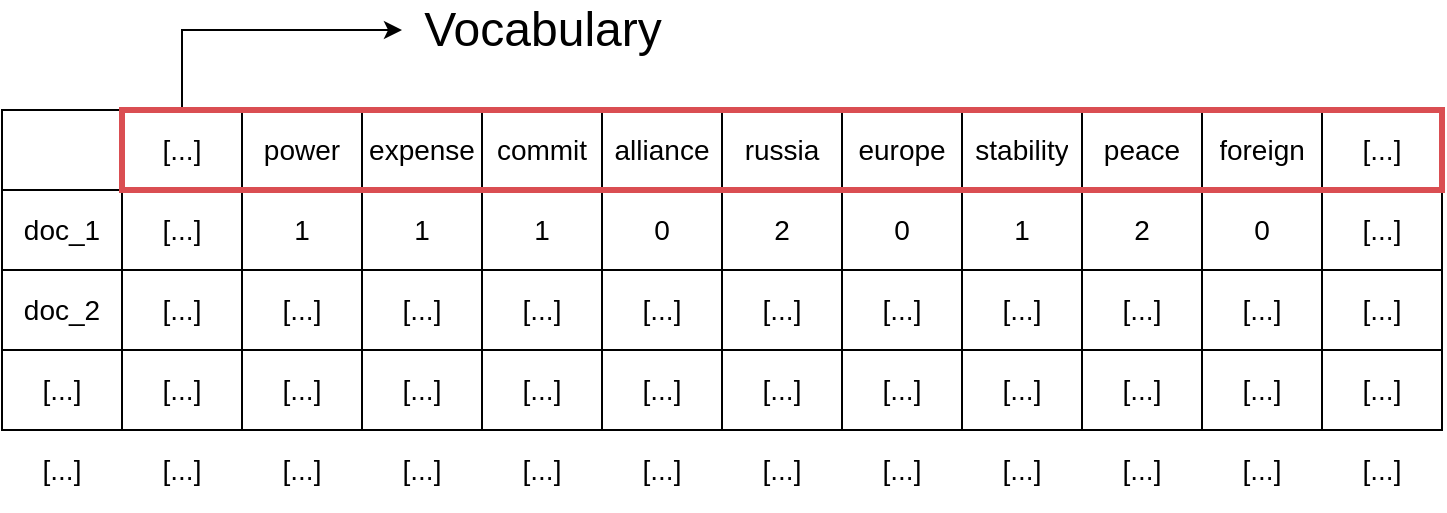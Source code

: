 <mxfile version="14.4.6" type="device"><diagram id="F8Q0CG3iHFFiMv-74wt0" name="Page-1"><mxGraphModel dx="1422" dy="775" grid="1" gridSize="10" guides="1" tooltips="1" connect="1" arrows="1" fold="1" page="1" pageScale="1" pageWidth="850" pageHeight="1100" math="0" shadow="0"><root><mxCell id="0"/><mxCell id="1" parent="0"/><mxCell id="bn5mEoplbpVUjZW0z3Sv-206" value="" style="edgeStyle=orthogonalEdgeStyle;rounded=0;orthogonalLoop=1;jettySize=auto;html=1;startSize=0;fontFamily=Helvetica;fontSize=14;" edge="1" parent="1" source="bn5mEoplbpVUjZW0z3Sv-100"><mxGeometry relative="1" as="geometry"><mxPoint x="240" y="480" as="targetPoint"/><Array as="points"><mxPoint x="130" y="480"/></Array></mxGeometry></mxCell><mxCell id="bn5mEoplbpVUjZW0z3Sv-100" value="" style="shape=table;html=1;whiteSpace=wrap;startSize=0;container=1;collapsible=0;childLayout=tableLayout;rounded=0;sketch=0;strokeWidth=1;fillColor=none;gradientColor=none;fontFamily=Helvetica;fontSize=14;" vertex="1" parent="1"><mxGeometry x="40" y="520" width="180" height="120" as="geometry"/></mxCell><mxCell id="bn5mEoplbpVUjZW0z3Sv-101" value="" style="shape=partialRectangle;html=1;whiteSpace=wrap;collapsible=0;dropTarget=0;pointerEvents=0;fillColor=none;top=0;left=0;bottom=0;right=0;points=[[0,0.5],[1,0.5]];portConstraint=eastwest;fontFamily=Helvetica;fontSize=14;" vertex="1" parent="bn5mEoplbpVUjZW0z3Sv-100"><mxGeometry width="180" height="40" as="geometry"/></mxCell><mxCell id="bn5mEoplbpVUjZW0z3Sv-102" value="" style="shape=partialRectangle;html=1;whiteSpace=wrap;connectable=0;fillColor=none;top=0;left=0;bottom=0;right=0;overflow=hidden;fontFamily=Helvetica;fontSize=14;" vertex="1" parent="bn5mEoplbpVUjZW0z3Sv-101"><mxGeometry width="60" height="40" as="geometry"/></mxCell><mxCell id="bn5mEoplbpVUjZW0z3Sv-103" value="[...]" style="shape=partialRectangle;html=1;whiteSpace=wrap;connectable=0;fillColor=none;top=1;left=1;bottom=1;right=0;overflow=hidden;strokeWidth=3;strokeColor=#DA4E52;fontFamily=Helvetica;fontSize=14;" vertex="1" parent="bn5mEoplbpVUjZW0z3Sv-101"><mxGeometry x="60" width="60" height="40" as="geometry"/></mxCell><mxCell id="bn5mEoplbpVUjZW0z3Sv-104" value="power" style="shape=partialRectangle;html=1;whiteSpace=wrap;connectable=0;fillColor=none;top=1;left=0;bottom=1;right=0;overflow=hidden;strokeWidth=3;strokeColor=#DA4E52;fontFamily=Helvetica;fontSize=14;" vertex="1" parent="bn5mEoplbpVUjZW0z3Sv-101"><mxGeometry x="120" width="60" height="40" as="geometry"/></mxCell><mxCell id="bn5mEoplbpVUjZW0z3Sv-105" value="" style="shape=partialRectangle;html=1;whiteSpace=wrap;collapsible=0;dropTarget=0;pointerEvents=0;fillColor=none;top=0;left=0;bottom=0;right=0;points=[[0,0.5],[1,0.5]];portConstraint=eastwest;fontFamily=Helvetica;fontSize=14;" vertex="1" parent="bn5mEoplbpVUjZW0z3Sv-100"><mxGeometry y="40" width="180" height="40" as="geometry"/></mxCell><mxCell id="bn5mEoplbpVUjZW0z3Sv-106" value="doc_1" style="shape=partialRectangle;html=1;whiteSpace=wrap;connectable=0;fillColor=none;top=0;left=0;bottom=0;right=0;overflow=hidden;fontFamily=Helvetica;fontSize=14;" vertex="1" parent="bn5mEoplbpVUjZW0z3Sv-105"><mxGeometry width="60" height="40" as="geometry"/></mxCell><mxCell id="bn5mEoplbpVUjZW0z3Sv-107" value="[...]" style="shape=partialRectangle;html=1;whiteSpace=wrap;connectable=0;fillColor=none;top=0;left=0;bottom=0;right=0;overflow=hidden;fontFamily=Helvetica;fontSize=14;" vertex="1" parent="bn5mEoplbpVUjZW0z3Sv-105"><mxGeometry x="60" width="60" height="40" as="geometry"/></mxCell><mxCell id="bn5mEoplbpVUjZW0z3Sv-108" value="1" style="shape=partialRectangle;html=1;whiteSpace=wrap;connectable=0;fillColor=none;top=0;left=0;bottom=0;right=0;overflow=hidden;fontFamily=Helvetica;fontSize=14;" vertex="1" parent="bn5mEoplbpVUjZW0z3Sv-105"><mxGeometry x="120" width="60" height="40" as="geometry"/></mxCell><mxCell id="bn5mEoplbpVUjZW0z3Sv-109" value="" style="shape=partialRectangle;html=1;whiteSpace=wrap;collapsible=0;dropTarget=0;pointerEvents=0;fillColor=none;top=0;left=0;bottom=0;right=0;points=[[0,0.5],[1,0.5]];portConstraint=eastwest;fontFamily=Helvetica;fontSize=14;" vertex="1" parent="bn5mEoplbpVUjZW0z3Sv-100"><mxGeometry y="80" width="180" height="40" as="geometry"/></mxCell><mxCell id="bn5mEoplbpVUjZW0z3Sv-110" value="doc_2" style="shape=partialRectangle;html=1;whiteSpace=wrap;connectable=0;fillColor=none;top=0;left=0;bottom=0;right=0;overflow=hidden;fontFamily=Helvetica;fontSize=14;" vertex="1" parent="bn5mEoplbpVUjZW0z3Sv-109"><mxGeometry width="60" height="40" as="geometry"/></mxCell><mxCell id="bn5mEoplbpVUjZW0z3Sv-111" value="[...]" style="shape=partialRectangle;html=1;whiteSpace=wrap;connectable=0;fillColor=none;top=0;left=0;bottom=0;right=0;overflow=hidden;fontFamily=Helvetica;fontSize=14;" vertex="1" parent="bn5mEoplbpVUjZW0z3Sv-109"><mxGeometry x="60" width="60" height="40" as="geometry"/></mxCell><mxCell id="bn5mEoplbpVUjZW0z3Sv-112" value="[...]" style="shape=partialRectangle;html=1;whiteSpace=wrap;connectable=0;fillColor=none;top=0;left=0;bottom=0;right=0;overflow=hidden;fontFamily=Helvetica;fontSize=14;" vertex="1" parent="bn5mEoplbpVUjZW0z3Sv-109"><mxGeometry x="120" width="60" height="40" as="geometry"/></mxCell><mxCell id="bn5mEoplbpVUjZW0z3Sv-113" value="" style="shape=table;html=1;whiteSpace=wrap;startSize=0;container=1;collapsible=0;childLayout=tableLayout;rounded=0;sketch=0;strokeWidth=1;fillColor=none;gradientColor=none;fontFamily=Helvetica;fontSize=14;" vertex="1" parent="1"><mxGeometry x="220" y="520" width="180" height="120" as="geometry"/></mxCell><mxCell id="bn5mEoplbpVUjZW0z3Sv-114" value="" style="shape=partialRectangle;html=1;whiteSpace=wrap;collapsible=0;dropTarget=0;pointerEvents=0;fillColor=none;top=0;left=0;bottom=0;right=0;points=[[0,0.5],[1,0.5]];portConstraint=eastwest;fontFamily=Helvetica;fontSize=14;" vertex="1" parent="bn5mEoplbpVUjZW0z3Sv-113"><mxGeometry width="180" height="40" as="geometry"/></mxCell><mxCell id="bn5mEoplbpVUjZW0z3Sv-115" value="expense" style="shape=partialRectangle;html=1;whiteSpace=wrap;connectable=0;fillColor=none;top=1;left=0;bottom=1;right=0;overflow=hidden;strokeWidth=3;strokeColor=#DA4E52;fontFamily=Helvetica;fontSize=14;" vertex="1" parent="bn5mEoplbpVUjZW0z3Sv-114"><mxGeometry width="60" height="40" as="geometry"/></mxCell><mxCell id="bn5mEoplbpVUjZW0z3Sv-116" value="commit" style="shape=partialRectangle;html=1;whiteSpace=wrap;connectable=0;fillColor=none;top=1;left=0;bottom=1;right=0;overflow=hidden;strokeWidth=3;strokeColor=#DA4E52;fontFamily=Helvetica;fontSize=14;" vertex="1" parent="bn5mEoplbpVUjZW0z3Sv-114"><mxGeometry x="60" width="60" height="40" as="geometry"/></mxCell><mxCell id="bn5mEoplbpVUjZW0z3Sv-117" value="alliance" style="shape=partialRectangle;html=1;whiteSpace=wrap;connectable=0;fillColor=none;top=1;left=0;bottom=1;right=0;overflow=hidden;strokeWidth=3;strokeColor=#DA4E52;fontFamily=Helvetica;fontSize=14;" vertex="1" parent="bn5mEoplbpVUjZW0z3Sv-114"><mxGeometry x="120" width="60" height="40" as="geometry"/></mxCell><mxCell id="bn5mEoplbpVUjZW0z3Sv-118" value="" style="shape=partialRectangle;html=1;whiteSpace=wrap;collapsible=0;dropTarget=0;pointerEvents=0;fillColor=none;top=0;left=0;bottom=0;right=0;points=[[0,0.5],[1,0.5]];portConstraint=eastwest;fontFamily=Helvetica;fontSize=14;" vertex="1" parent="bn5mEoplbpVUjZW0z3Sv-113"><mxGeometry y="40" width="180" height="40" as="geometry"/></mxCell><mxCell id="bn5mEoplbpVUjZW0z3Sv-119" value="1" style="shape=partialRectangle;html=1;whiteSpace=wrap;connectable=0;fillColor=none;top=0;left=0;bottom=0;right=0;overflow=hidden;fontFamily=Helvetica;fontSize=14;" vertex="1" parent="bn5mEoplbpVUjZW0z3Sv-118"><mxGeometry width="60" height="40" as="geometry"/></mxCell><mxCell id="bn5mEoplbpVUjZW0z3Sv-120" value="1" style="shape=partialRectangle;html=1;whiteSpace=wrap;connectable=0;fillColor=none;top=0;left=0;bottom=0;right=0;overflow=hidden;fontFamily=Helvetica;fontSize=14;" vertex="1" parent="bn5mEoplbpVUjZW0z3Sv-118"><mxGeometry x="60" width="60" height="40" as="geometry"/></mxCell><mxCell id="bn5mEoplbpVUjZW0z3Sv-121" value="0" style="shape=partialRectangle;html=1;whiteSpace=wrap;connectable=0;fillColor=none;top=0;left=0;bottom=0;right=0;overflow=hidden;fontFamily=Helvetica;fontSize=14;" vertex="1" parent="bn5mEoplbpVUjZW0z3Sv-118"><mxGeometry x="120" width="60" height="40" as="geometry"/></mxCell><mxCell id="bn5mEoplbpVUjZW0z3Sv-122" value="" style="shape=partialRectangle;html=1;whiteSpace=wrap;collapsible=0;dropTarget=0;pointerEvents=0;fillColor=none;top=0;left=0;bottom=0;right=0;points=[[0,0.5],[1,0.5]];portConstraint=eastwest;fontFamily=Helvetica;fontSize=14;" vertex="1" parent="bn5mEoplbpVUjZW0z3Sv-113"><mxGeometry y="80" width="180" height="40" as="geometry"/></mxCell><mxCell id="bn5mEoplbpVUjZW0z3Sv-123" value="[...]" style="shape=partialRectangle;html=1;whiteSpace=wrap;connectable=0;fillColor=none;top=0;left=0;bottom=0;right=0;overflow=hidden;fontFamily=Helvetica;fontSize=14;" vertex="1" parent="bn5mEoplbpVUjZW0z3Sv-122"><mxGeometry width="60" height="40" as="geometry"/></mxCell><mxCell id="bn5mEoplbpVUjZW0z3Sv-124" value="[...]" style="shape=partialRectangle;html=1;whiteSpace=wrap;connectable=0;fillColor=none;top=0;left=0;bottom=0;right=0;overflow=hidden;fontFamily=Helvetica;fontSize=14;" vertex="1" parent="bn5mEoplbpVUjZW0z3Sv-122"><mxGeometry x="60" width="60" height="40" as="geometry"/></mxCell><mxCell id="bn5mEoplbpVUjZW0z3Sv-125" value="[...]" style="shape=partialRectangle;html=1;whiteSpace=wrap;connectable=0;fillColor=none;top=0;left=0;bottom=0;right=0;overflow=hidden;fontFamily=Helvetica;fontSize=14;" vertex="1" parent="bn5mEoplbpVUjZW0z3Sv-122"><mxGeometry x="120" width="60" height="40" as="geometry"/></mxCell><mxCell id="bn5mEoplbpVUjZW0z3Sv-126" value="" style="shape=table;html=1;whiteSpace=wrap;startSize=0;container=1;collapsible=0;childLayout=tableLayout;rounded=0;sketch=0;strokeWidth=1;fillColor=none;gradientColor=none;fontFamily=Helvetica;fontSize=14;" vertex="1" parent="1"><mxGeometry x="400" y="520" width="180" height="120" as="geometry"/></mxCell><mxCell id="bn5mEoplbpVUjZW0z3Sv-127" value="" style="shape=partialRectangle;html=1;whiteSpace=wrap;collapsible=0;dropTarget=0;pointerEvents=0;fillColor=none;top=0;left=0;bottom=0;right=0;points=[[0,0.5],[1,0.5]];portConstraint=eastwest;fontFamily=Helvetica;fontSize=14;" vertex="1" parent="bn5mEoplbpVUjZW0z3Sv-126"><mxGeometry width="180" height="40" as="geometry"/></mxCell><mxCell id="bn5mEoplbpVUjZW0z3Sv-128" value="russia" style="shape=partialRectangle;html=1;whiteSpace=wrap;connectable=0;fillColor=none;top=1;left=0;bottom=1;right=0;overflow=hidden;strokeWidth=3;strokeColor=#DA4E52;fontFamily=Helvetica;fontSize=14;" vertex="1" parent="bn5mEoplbpVUjZW0z3Sv-127"><mxGeometry width="60" height="40" as="geometry"/></mxCell><mxCell id="bn5mEoplbpVUjZW0z3Sv-129" value="europe" style="shape=partialRectangle;html=1;whiteSpace=wrap;connectable=0;fillColor=none;top=1;left=0;bottom=1;right=0;overflow=hidden;strokeWidth=3;strokeColor=#DA4E52;fontFamily=Helvetica;fontSize=14;" vertex="1" parent="bn5mEoplbpVUjZW0z3Sv-127"><mxGeometry x="60" width="60" height="40" as="geometry"/></mxCell><mxCell id="bn5mEoplbpVUjZW0z3Sv-130" value="stability" style="shape=partialRectangle;html=1;whiteSpace=wrap;connectable=0;fillColor=none;top=1;left=0;bottom=1;right=0;overflow=hidden;strokeWidth=3;strokeColor=#DA4E52;fontFamily=Helvetica;fontSize=14;" vertex="1" parent="bn5mEoplbpVUjZW0z3Sv-127"><mxGeometry x="120" width="60" height="40" as="geometry"/></mxCell><mxCell id="bn5mEoplbpVUjZW0z3Sv-131" value="" style="shape=partialRectangle;html=1;whiteSpace=wrap;collapsible=0;dropTarget=0;pointerEvents=0;fillColor=none;top=0;left=0;bottom=0;right=0;points=[[0,0.5],[1,0.5]];portConstraint=eastwest;fontFamily=Helvetica;fontSize=14;" vertex="1" parent="bn5mEoplbpVUjZW0z3Sv-126"><mxGeometry y="40" width="180" height="40" as="geometry"/></mxCell><mxCell id="bn5mEoplbpVUjZW0z3Sv-132" value="2" style="shape=partialRectangle;html=1;whiteSpace=wrap;connectable=0;fillColor=none;top=0;left=0;bottom=0;right=0;overflow=hidden;fontFamily=Helvetica;fontSize=14;" vertex="1" parent="bn5mEoplbpVUjZW0z3Sv-131"><mxGeometry width="60" height="40" as="geometry"/></mxCell><mxCell id="bn5mEoplbpVUjZW0z3Sv-133" value="0" style="shape=partialRectangle;html=1;whiteSpace=wrap;connectable=0;fillColor=none;top=0;left=0;bottom=0;right=0;overflow=hidden;fontFamily=Helvetica;fontSize=14;" vertex="1" parent="bn5mEoplbpVUjZW0z3Sv-131"><mxGeometry x="60" width="60" height="40" as="geometry"/></mxCell><mxCell id="bn5mEoplbpVUjZW0z3Sv-134" value="1" style="shape=partialRectangle;html=1;whiteSpace=wrap;connectable=0;fillColor=none;top=0;left=0;bottom=0;right=0;overflow=hidden;fontFamily=Helvetica;fontSize=14;" vertex="1" parent="bn5mEoplbpVUjZW0z3Sv-131"><mxGeometry x="120" width="60" height="40" as="geometry"/></mxCell><mxCell id="bn5mEoplbpVUjZW0z3Sv-135" value="" style="shape=partialRectangle;html=1;whiteSpace=wrap;collapsible=0;dropTarget=0;pointerEvents=0;fillColor=none;top=0;left=0;bottom=0;right=0;points=[[0,0.5],[1,0.5]];portConstraint=eastwest;fontFamily=Helvetica;fontSize=14;" vertex="1" parent="bn5mEoplbpVUjZW0z3Sv-126"><mxGeometry y="80" width="180" height="40" as="geometry"/></mxCell><mxCell id="bn5mEoplbpVUjZW0z3Sv-136" value="[...]" style="shape=partialRectangle;html=1;whiteSpace=wrap;connectable=0;fillColor=none;top=0;left=0;bottom=0;right=0;overflow=hidden;fontFamily=Helvetica;fontSize=14;" vertex="1" parent="bn5mEoplbpVUjZW0z3Sv-135"><mxGeometry width="60" height="40" as="geometry"/></mxCell><mxCell id="bn5mEoplbpVUjZW0z3Sv-137" value="[...]" style="shape=partialRectangle;html=1;whiteSpace=wrap;connectable=0;fillColor=none;top=0;left=0;bottom=0;right=0;overflow=hidden;fontFamily=Helvetica;fontSize=14;" vertex="1" parent="bn5mEoplbpVUjZW0z3Sv-135"><mxGeometry x="60" width="60" height="40" as="geometry"/></mxCell><mxCell id="bn5mEoplbpVUjZW0z3Sv-138" value="[...]" style="shape=partialRectangle;html=1;whiteSpace=wrap;connectable=0;fillColor=none;top=0;left=0;bottom=0;right=0;overflow=hidden;fontFamily=Helvetica;fontSize=14;" vertex="1" parent="bn5mEoplbpVUjZW0z3Sv-135"><mxGeometry x="120" width="60" height="40" as="geometry"/></mxCell><mxCell id="bn5mEoplbpVUjZW0z3Sv-139" value="" style="shape=table;html=1;whiteSpace=wrap;startSize=0;container=1;collapsible=0;childLayout=tableLayout;rounded=0;sketch=0;strokeWidth=1;fillColor=none;gradientColor=none;fontFamily=Helvetica;fontSize=14;" vertex="1" parent="1"><mxGeometry x="580" y="520" width="180" height="120" as="geometry"/></mxCell><mxCell id="bn5mEoplbpVUjZW0z3Sv-140" value="" style="shape=partialRectangle;html=1;whiteSpace=wrap;collapsible=0;dropTarget=0;pointerEvents=0;fillColor=none;top=0;left=0;bottom=0;right=0;points=[[0,0.5],[1,0.5]];portConstraint=eastwest;fontFamily=Helvetica;fontSize=14;" vertex="1" parent="bn5mEoplbpVUjZW0z3Sv-139"><mxGeometry width="180" height="40" as="geometry"/></mxCell><mxCell id="bn5mEoplbpVUjZW0z3Sv-141" value="peace" style="shape=partialRectangle;html=1;whiteSpace=wrap;connectable=0;fillColor=none;top=1;left=0;bottom=1;right=0;overflow=hidden;strokeWidth=3;strokeColor=#DA4E52;fontFamily=Helvetica;fontSize=14;" vertex="1" parent="bn5mEoplbpVUjZW0z3Sv-140"><mxGeometry width="60" height="40" as="geometry"/></mxCell><mxCell id="bn5mEoplbpVUjZW0z3Sv-142" value="foreign" style="shape=partialRectangle;html=1;whiteSpace=wrap;connectable=0;fillColor=none;top=1;left=0;bottom=1;right=0;overflow=hidden;strokeWidth=3;strokeColor=#DA4E52;fontFamily=Helvetica;fontSize=14;" vertex="1" parent="bn5mEoplbpVUjZW0z3Sv-140"><mxGeometry x="60" width="60" height="40" as="geometry"/></mxCell><mxCell id="bn5mEoplbpVUjZW0z3Sv-143" value="[...]" style="shape=partialRectangle;html=1;whiteSpace=wrap;connectable=0;fillColor=none;top=1;left=0;bottom=1;right=1;overflow=hidden;strokeWidth=3;strokeColor=#DA4E52;fontFamily=Helvetica;fontSize=14;" vertex="1" parent="bn5mEoplbpVUjZW0z3Sv-140"><mxGeometry x="120" width="60" height="40" as="geometry"/></mxCell><mxCell id="bn5mEoplbpVUjZW0z3Sv-144" value="" style="shape=partialRectangle;html=1;whiteSpace=wrap;collapsible=0;dropTarget=0;pointerEvents=0;fillColor=none;top=0;left=0;bottom=0;right=0;points=[[0,0.5],[1,0.5]];portConstraint=eastwest;fontFamily=Helvetica;fontSize=14;" vertex="1" parent="bn5mEoplbpVUjZW0z3Sv-139"><mxGeometry y="40" width="180" height="40" as="geometry"/></mxCell><mxCell id="bn5mEoplbpVUjZW0z3Sv-145" value="2" style="shape=partialRectangle;html=1;whiteSpace=wrap;connectable=0;fillColor=none;top=0;left=0;bottom=0;right=0;overflow=hidden;fontFamily=Helvetica;fontSize=14;" vertex="1" parent="bn5mEoplbpVUjZW0z3Sv-144"><mxGeometry width="60" height="40" as="geometry"/></mxCell><mxCell id="bn5mEoplbpVUjZW0z3Sv-146" value="0" style="shape=partialRectangle;html=1;whiteSpace=wrap;connectable=0;fillColor=none;top=0;left=0;bottom=0;right=0;overflow=hidden;fontFamily=Helvetica;fontSize=14;" vertex="1" parent="bn5mEoplbpVUjZW0z3Sv-144"><mxGeometry x="60" width="60" height="40" as="geometry"/></mxCell><mxCell id="bn5mEoplbpVUjZW0z3Sv-147" value="[...]" style="shape=partialRectangle;html=1;whiteSpace=wrap;connectable=0;fillColor=none;top=0;left=0;bottom=0;right=0;overflow=hidden;fontFamily=Helvetica;fontSize=14;" vertex="1" parent="bn5mEoplbpVUjZW0z3Sv-144"><mxGeometry x="120" width="60" height="40" as="geometry"/></mxCell><mxCell id="bn5mEoplbpVUjZW0z3Sv-148" value="" style="shape=partialRectangle;html=1;whiteSpace=wrap;collapsible=0;dropTarget=0;pointerEvents=0;fillColor=none;top=0;left=0;bottom=0;right=0;points=[[0,0.5],[1,0.5]];portConstraint=eastwest;fontFamily=Helvetica;fontSize=14;" vertex="1" parent="bn5mEoplbpVUjZW0z3Sv-139"><mxGeometry y="80" width="180" height="40" as="geometry"/></mxCell><mxCell id="bn5mEoplbpVUjZW0z3Sv-149" value="[...]" style="shape=partialRectangle;html=1;whiteSpace=wrap;connectable=0;fillColor=none;top=0;left=0;bottom=0;right=0;overflow=hidden;fontFamily=Helvetica;fontSize=14;" vertex="1" parent="bn5mEoplbpVUjZW0z3Sv-148"><mxGeometry width="60" height="40" as="geometry"/></mxCell><mxCell id="bn5mEoplbpVUjZW0z3Sv-150" value="[...]" style="shape=partialRectangle;html=1;whiteSpace=wrap;connectable=0;fillColor=none;top=0;left=0;bottom=0;right=0;overflow=hidden;fontFamily=Helvetica;fontSize=14;" vertex="1" parent="bn5mEoplbpVUjZW0z3Sv-148"><mxGeometry x="60" width="60" height="40" as="geometry"/></mxCell><mxCell id="bn5mEoplbpVUjZW0z3Sv-151" value="[...]" style="shape=partialRectangle;html=1;whiteSpace=wrap;connectable=0;fillColor=none;top=0;left=0;bottom=0;right=0;overflow=hidden;fontFamily=Helvetica;fontSize=14;" vertex="1" parent="bn5mEoplbpVUjZW0z3Sv-148"><mxGeometry x="120" width="60" height="40" as="geometry"/></mxCell><mxCell id="bn5mEoplbpVUjZW0z3Sv-152" value="" style="shape=table;html=1;whiteSpace=wrap;startSize=0;container=1;collapsible=0;childLayout=tableLayout;rounded=0;sketch=0;strokeWidth=1;fillColor=none;gradientColor=none;fontFamily=Helvetica;fontSize=14;" vertex="1" parent="1"><mxGeometry x="40" y="640" width="180" height="40" as="geometry"/></mxCell><mxCell id="bn5mEoplbpVUjZW0z3Sv-153" value="" style="shape=partialRectangle;html=1;whiteSpace=wrap;collapsible=0;dropTarget=0;pointerEvents=0;fillColor=none;top=0;left=0;bottom=0;right=0;points=[[0,0.5],[1,0.5]];portConstraint=eastwest;fontFamily=Helvetica;fontSize=14;" vertex="1" parent="bn5mEoplbpVUjZW0z3Sv-152"><mxGeometry width="180" height="40" as="geometry"/></mxCell><mxCell id="bn5mEoplbpVUjZW0z3Sv-154" value="[...]" style="shape=partialRectangle;html=1;whiteSpace=wrap;connectable=0;fillColor=none;top=0;left=0;bottom=0;right=0;overflow=hidden;fontFamily=Helvetica;fontSize=14;" vertex="1" parent="bn5mEoplbpVUjZW0z3Sv-153"><mxGeometry width="60" height="40" as="geometry"/></mxCell><mxCell id="bn5mEoplbpVUjZW0z3Sv-155" value="[...]" style="shape=partialRectangle;html=1;whiteSpace=wrap;connectable=0;fillColor=none;top=0;left=0;bottom=0;right=0;overflow=hidden;fontFamily=Helvetica;fontSize=14;" vertex="1" parent="bn5mEoplbpVUjZW0z3Sv-153"><mxGeometry x="60" width="60" height="40" as="geometry"/></mxCell><mxCell id="bn5mEoplbpVUjZW0z3Sv-156" value="[...]" style="shape=partialRectangle;html=1;whiteSpace=wrap;connectable=0;fillColor=none;top=0;left=0;bottom=0;right=0;overflow=hidden;fontFamily=Helvetica;fontSize=14;" vertex="1" parent="bn5mEoplbpVUjZW0z3Sv-153"><mxGeometry x="120" width="60" height="40" as="geometry"/></mxCell><mxCell id="bn5mEoplbpVUjZW0z3Sv-165" value="" style="shape=table;html=1;whiteSpace=wrap;startSize=0;container=1;collapsible=0;childLayout=tableLayout;rounded=0;sketch=0;strokeWidth=1;fillColor=none;gradientColor=none;fontFamily=Helvetica;fontSize=14;" vertex="1" parent="1"><mxGeometry x="220" y="640" width="180" height="40" as="geometry"/></mxCell><mxCell id="bn5mEoplbpVUjZW0z3Sv-166" value="" style="shape=partialRectangle;html=1;whiteSpace=wrap;collapsible=0;dropTarget=0;pointerEvents=0;fillColor=none;top=0;left=0;bottom=0;right=0;points=[[0,0.5],[1,0.5]];portConstraint=eastwest;fontFamily=Helvetica;fontSize=14;" vertex="1" parent="bn5mEoplbpVUjZW0z3Sv-165"><mxGeometry width="180" height="40" as="geometry"/></mxCell><mxCell id="bn5mEoplbpVUjZW0z3Sv-167" value="[...]" style="shape=partialRectangle;html=1;whiteSpace=wrap;connectable=0;fillColor=none;top=0;left=0;bottom=0;right=0;overflow=hidden;fontFamily=Helvetica;fontSize=14;" vertex="1" parent="bn5mEoplbpVUjZW0z3Sv-166"><mxGeometry width="60" height="40" as="geometry"/></mxCell><mxCell id="bn5mEoplbpVUjZW0z3Sv-168" value="[...]" style="shape=partialRectangle;html=1;whiteSpace=wrap;connectable=0;fillColor=none;top=0;left=0;bottom=0;right=0;overflow=hidden;fontFamily=Helvetica;fontSize=14;" vertex="1" parent="bn5mEoplbpVUjZW0z3Sv-166"><mxGeometry x="60" width="60" height="40" as="geometry"/></mxCell><mxCell id="bn5mEoplbpVUjZW0z3Sv-169" value="[...]" style="shape=partialRectangle;html=1;whiteSpace=wrap;connectable=0;fillColor=none;top=0;left=0;bottom=0;right=0;overflow=hidden;fontFamily=Helvetica;fontSize=14;" vertex="1" parent="bn5mEoplbpVUjZW0z3Sv-166"><mxGeometry x="120" width="60" height="40" as="geometry"/></mxCell><mxCell id="bn5mEoplbpVUjZW0z3Sv-178" value="" style="shape=table;html=1;whiteSpace=wrap;startSize=0;container=1;collapsible=0;childLayout=tableLayout;rounded=0;sketch=0;strokeWidth=1;fillColor=none;gradientColor=none;fontFamily=Helvetica;fontSize=14;" vertex="1" parent="1"><mxGeometry x="400" y="640" width="180" height="40" as="geometry"/></mxCell><mxCell id="bn5mEoplbpVUjZW0z3Sv-179" value="" style="shape=partialRectangle;html=1;whiteSpace=wrap;collapsible=0;dropTarget=0;pointerEvents=0;fillColor=none;top=0;left=0;bottom=0;right=0;points=[[0,0.5],[1,0.5]];portConstraint=eastwest;fontFamily=Helvetica;fontSize=14;" vertex="1" parent="bn5mEoplbpVUjZW0z3Sv-178"><mxGeometry width="180" height="40" as="geometry"/></mxCell><mxCell id="bn5mEoplbpVUjZW0z3Sv-180" value="[...]" style="shape=partialRectangle;html=1;whiteSpace=wrap;connectable=0;fillColor=none;top=0;left=0;bottom=0;right=0;overflow=hidden;fontFamily=Helvetica;fontSize=14;" vertex="1" parent="bn5mEoplbpVUjZW0z3Sv-179"><mxGeometry width="60" height="40" as="geometry"/></mxCell><mxCell id="bn5mEoplbpVUjZW0z3Sv-181" value="[...]" style="shape=partialRectangle;html=1;whiteSpace=wrap;connectable=0;fillColor=none;top=0;left=0;bottom=0;right=0;overflow=hidden;fontFamily=Helvetica;fontSize=14;" vertex="1" parent="bn5mEoplbpVUjZW0z3Sv-179"><mxGeometry x="60" width="60" height="40" as="geometry"/></mxCell><mxCell id="bn5mEoplbpVUjZW0z3Sv-182" value="[...]" style="shape=partialRectangle;html=1;whiteSpace=wrap;connectable=0;fillColor=none;top=0;left=0;bottom=0;right=0;overflow=hidden;fontFamily=Helvetica;fontSize=14;" vertex="1" parent="bn5mEoplbpVUjZW0z3Sv-179"><mxGeometry x="120" width="60" height="40" as="geometry"/></mxCell><mxCell id="bn5mEoplbpVUjZW0z3Sv-191" value="" style="shape=table;html=1;whiteSpace=wrap;startSize=0;container=1;collapsible=0;childLayout=tableLayout;rounded=0;sketch=0;strokeWidth=1;fillColor=none;gradientColor=none;fontFamily=Helvetica;fontSize=14;" vertex="1" parent="1"><mxGeometry x="580" y="640" width="180" height="40" as="geometry"/></mxCell><mxCell id="bn5mEoplbpVUjZW0z3Sv-192" value="" style="shape=partialRectangle;html=1;whiteSpace=wrap;collapsible=0;dropTarget=0;pointerEvents=0;fillColor=none;top=0;left=0;bottom=0;right=0;points=[[0,0.5],[1,0.5]];portConstraint=eastwest;fontFamily=Helvetica;fontSize=14;" vertex="1" parent="bn5mEoplbpVUjZW0z3Sv-191"><mxGeometry width="180" height="40" as="geometry"/></mxCell><mxCell id="bn5mEoplbpVUjZW0z3Sv-193" value="[...]" style="shape=partialRectangle;html=1;whiteSpace=wrap;connectable=0;fillColor=none;top=0;left=0;bottom=0;right=0;overflow=hidden;fontFamily=Helvetica;fontSize=14;" vertex="1" parent="bn5mEoplbpVUjZW0z3Sv-192"><mxGeometry width="60" height="40" as="geometry"/></mxCell><mxCell id="bn5mEoplbpVUjZW0z3Sv-194" value="[...]" style="shape=partialRectangle;html=1;whiteSpace=wrap;connectable=0;fillColor=none;top=0;left=0;bottom=0;right=0;overflow=hidden;fontFamily=Helvetica;fontSize=14;" vertex="1" parent="bn5mEoplbpVUjZW0z3Sv-192"><mxGeometry x="60" width="60" height="40" as="geometry"/></mxCell><mxCell id="bn5mEoplbpVUjZW0z3Sv-195" value="[...]" style="shape=partialRectangle;html=1;whiteSpace=wrap;connectable=0;fillColor=none;top=0;left=0;bottom=0;right=0;overflow=hidden;fontFamily=Helvetica;fontSize=14;" vertex="1" parent="bn5mEoplbpVUjZW0z3Sv-192"><mxGeometry x="120" width="60" height="40" as="geometry"/></mxCell><mxCell id="bn5mEoplbpVUjZW0z3Sv-207" value="Vocabulary" style="text;html=1;align=center;verticalAlign=middle;resizable=0;points=[];autosize=1;strokeWidth=1;fontFamily=Helvetica;fontSize=24;" vertex="1" parent="1"><mxGeometry x="240" y="465" width="140" height="30" as="geometry"/></mxCell><mxCell id="bn5mEoplbpVUjZW0z3Sv-210" value="" style="shape=table;html=1;whiteSpace=wrap;startSize=0;container=1;collapsible=0;childLayout=tableLayout;rounded=0;sketch=0;strokeWidth=1;fillColor=none;gradientColor=none;fontFamily=Helvetica;fontSize=14;strokeColor=none;" vertex="1" parent="1"><mxGeometry x="40" y="680" width="180" height="40" as="geometry"/></mxCell><mxCell id="bn5mEoplbpVUjZW0z3Sv-211" value="" style="shape=partialRectangle;html=1;whiteSpace=wrap;collapsible=0;dropTarget=0;pointerEvents=0;fillColor=none;top=0;left=0;bottom=0;right=0;points=[[0,0.5],[1,0.5]];portConstraint=eastwest;fontFamily=Helvetica;fontSize=14;" vertex="1" parent="bn5mEoplbpVUjZW0z3Sv-210"><mxGeometry width="180" height="40" as="geometry"/></mxCell><mxCell id="bn5mEoplbpVUjZW0z3Sv-212" value="[...]" style="shape=partialRectangle;html=1;whiteSpace=wrap;connectable=0;fillColor=none;top=0;left=0;bottom=0;right=0;overflow=hidden;fontFamily=Helvetica;fontSize=14;" vertex="1" parent="bn5mEoplbpVUjZW0z3Sv-211"><mxGeometry width="60" height="40" as="geometry"/></mxCell><mxCell id="bn5mEoplbpVUjZW0z3Sv-213" value="[...]" style="shape=partialRectangle;html=1;whiteSpace=wrap;connectable=0;fillColor=none;top=0;left=0;bottom=0;right=0;overflow=hidden;fontFamily=Helvetica;fontSize=14;" vertex="1" parent="bn5mEoplbpVUjZW0z3Sv-211"><mxGeometry x="60" width="60" height="40" as="geometry"/></mxCell><mxCell id="bn5mEoplbpVUjZW0z3Sv-214" value="[...]" style="shape=partialRectangle;html=1;whiteSpace=wrap;connectable=0;fillColor=none;top=0;left=0;bottom=0;right=0;overflow=hidden;fontFamily=Helvetica;fontSize=14;" vertex="1" parent="bn5mEoplbpVUjZW0z3Sv-211"><mxGeometry x="120" width="60" height="40" as="geometry"/></mxCell><mxCell id="bn5mEoplbpVUjZW0z3Sv-215" value="" style="shape=table;html=1;whiteSpace=wrap;startSize=0;container=1;collapsible=0;childLayout=tableLayout;rounded=0;sketch=0;strokeWidth=1;fillColor=none;gradientColor=none;fontFamily=Helvetica;fontSize=14;strokeColor=none;" vertex="1" parent="1"><mxGeometry x="220" y="680" width="180" height="40" as="geometry"/></mxCell><mxCell id="bn5mEoplbpVUjZW0z3Sv-216" value="" style="shape=partialRectangle;html=1;whiteSpace=wrap;collapsible=0;dropTarget=0;pointerEvents=0;fillColor=none;top=0;left=0;bottom=0;right=0;points=[[0,0.5],[1,0.5]];portConstraint=eastwest;fontFamily=Helvetica;fontSize=14;" vertex="1" parent="bn5mEoplbpVUjZW0z3Sv-215"><mxGeometry width="180" height="40" as="geometry"/></mxCell><mxCell id="bn5mEoplbpVUjZW0z3Sv-217" value="[...]" style="shape=partialRectangle;html=1;whiteSpace=wrap;connectable=0;fillColor=none;top=0;left=0;bottom=0;right=0;overflow=hidden;fontFamily=Helvetica;fontSize=14;" vertex="1" parent="bn5mEoplbpVUjZW0z3Sv-216"><mxGeometry width="60" height="40" as="geometry"/></mxCell><mxCell id="bn5mEoplbpVUjZW0z3Sv-218" value="[...]" style="shape=partialRectangle;html=1;whiteSpace=wrap;connectable=0;fillColor=none;top=0;left=0;bottom=0;right=0;overflow=hidden;fontFamily=Helvetica;fontSize=14;" vertex="1" parent="bn5mEoplbpVUjZW0z3Sv-216"><mxGeometry x="60" width="60" height="40" as="geometry"/></mxCell><mxCell id="bn5mEoplbpVUjZW0z3Sv-219" value="[...]" style="shape=partialRectangle;html=1;whiteSpace=wrap;connectable=0;fillColor=none;top=0;left=0;bottom=0;right=0;overflow=hidden;fontFamily=Helvetica;fontSize=14;" vertex="1" parent="bn5mEoplbpVUjZW0z3Sv-216"><mxGeometry x="120" width="60" height="40" as="geometry"/></mxCell><mxCell id="bn5mEoplbpVUjZW0z3Sv-220" value="" style="shape=table;html=1;whiteSpace=wrap;startSize=0;container=1;collapsible=0;childLayout=tableLayout;rounded=0;sketch=0;strokeWidth=1;fillColor=none;gradientColor=none;fontFamily=Helvetica;fontSize=14;strokeColor=none;" vertex="1" parent="1"><mxGeometry x="400" y="680" width="180" height="40" as="geometry"/></mxCell><mxCell id="bn5mEoplbpVUjZW0z3Sv-221" value="" style="shape=partialRectangle;html=1;whiteSpace=wrap;collapsible=0;dropTarget=0;pointerEvents=0;fillColor=none;top=0;left=0;bottom=0;right=0;points=[[0,0.5],[1,0.5]];portConstraint=eastwest;fontFamily=Helvetica;fontSize=14;" vertex="1" parent="bn5mEoplbpVUjZW0z3Sv-220"><mxGeometry width="180" height="40" as="geometry"/></mxCell><mxCell id="bn5mEoplbpVUjZW0z3Sv-222" value="[...]" style="shape=partialRectangle;html=1;whiteSpace=wrap;connectable=0;fillColor=none;top=0;left=0;bottom=0;right=0;overflow=hidden;fontFamily=Helvetica;fontSize=14;" vertex="1" parent="bn5mEoplbpVUjZW0z3Sv-221"><mxGeometry width="60" height="40" as="geometry"/></mxCell><mxCell id="bn5mEoplbpVUjZW0z3Sv-223" value="[...]" style="shape=partialRectangle;html=1;whiteSpace=wrap;connectable=0;fillColor=none;top=0;left=0;bottom=0;right=0;overflow=hidden;fontFamily=Helvetica;fontSize=14;" vertex="1" parent="bn5mEoplbpVUjZW0z3Sv-221"><mxGeometry x="60" width="60" height="40" as="geometry"/></mxCell><mxCell id="bn5mEoplbpVUjZW0z3Sv-224" value="[...]" style="shape=partialRectangle;html=1;whiteSpace=wrap;connectable=0;fillColor=none;top=0;left=0;bottom=0;right=0;overflow=hidden;fontFamily=Helvetica;fontSize=14;" vertex="1" parent="bn5mEoplbpVUjZW0z3Sv-221"><mxGeometry x="120" width="60" height="40" as="geometry"/></mxCell><mxCell id="bn5mEoplbpVUjZW0z3Sv-225" value="" style="shape=table;html=1;whiteSpace=wrap;startSize=0;container=1;collapsible=0;childLayout=tableLayout;rounded=0;sketch=0;strokeWidth=1;fillColor=none;gradientColor=none;fontFamily=Helvetica;fontSize=14;strokeColor=none;" vertex="1" parent="1"><mxGeometry x="580" y="680" width="180" height="40" as="geometry"/></mxCell><mxCell id="bn5mEoplbpVUjZW0z3Sv-226" value="" style="shape=partialRectangle;html=1;whiteSpace=wrap;collapsible=0;dropTarget=0;pointerEvents=0;fillColor=none;top=0;left=0;bottom=0;right=0;points=[[0,0.5],[1,0.5]];portConstraint=eastwest;fontFamily=Helvetica;fontSize=14;" vertex="1" parent="bn5mEoplbpVUjZW0z3Sv-225"><mxGeometry width="180" height="40" as="geometry"/></mxCell><mxCell id="bn5mEoplbpVUjZW0z3Sv-227" value="[...]" style="shape=partialRectangle;html=1;whiteSpace=wrap;connectable=0;fillColor=none;top=0;left=0;bottom=0;right=0;overflow=hidden;fontFamily=Helvetica;fontSize=14;" vertex="1" parent="bn5mEoplbpVUjZW0z3Sv-226"><mxGeometry width="60" height="40" as="geometry"/></mxCell><mxCell id="bn5mEoplbpVUjZW0z3Sv-228" value="[...]" style="shape=partialRectangle;html=1;whiteSpace=wrap;connectable=0;fillColor=none;top=0;left=0;bottom=0;right=0;overflow=hidden;fontFamily=Helvetica;fontSize=14;" vertex="1" parent="bn5mEoplbpVUjZW0z3Sv-226"><mxGeometry x="60" width="60" height="40" as="geometry"/></mxCell><mxCell id="bn5mEoplbpVUjZW0z3Sv-229" value="[...]" style="shape=partialRectangle;html=1;whiteSpace=wrap;connectable=0;fillColor=none;top=0;left=0;bottom=0;right=0;overflow=hidden;fontFamily=Helvetica;fontSize=14;" vertex="1" parent="bn5mEoplbpVUjZW0z3Sv-226"><mxGeometry x="120" width="60" height="40" as="geometry"/></mxCell></root></mxGraphModel></diagram></mxfile>